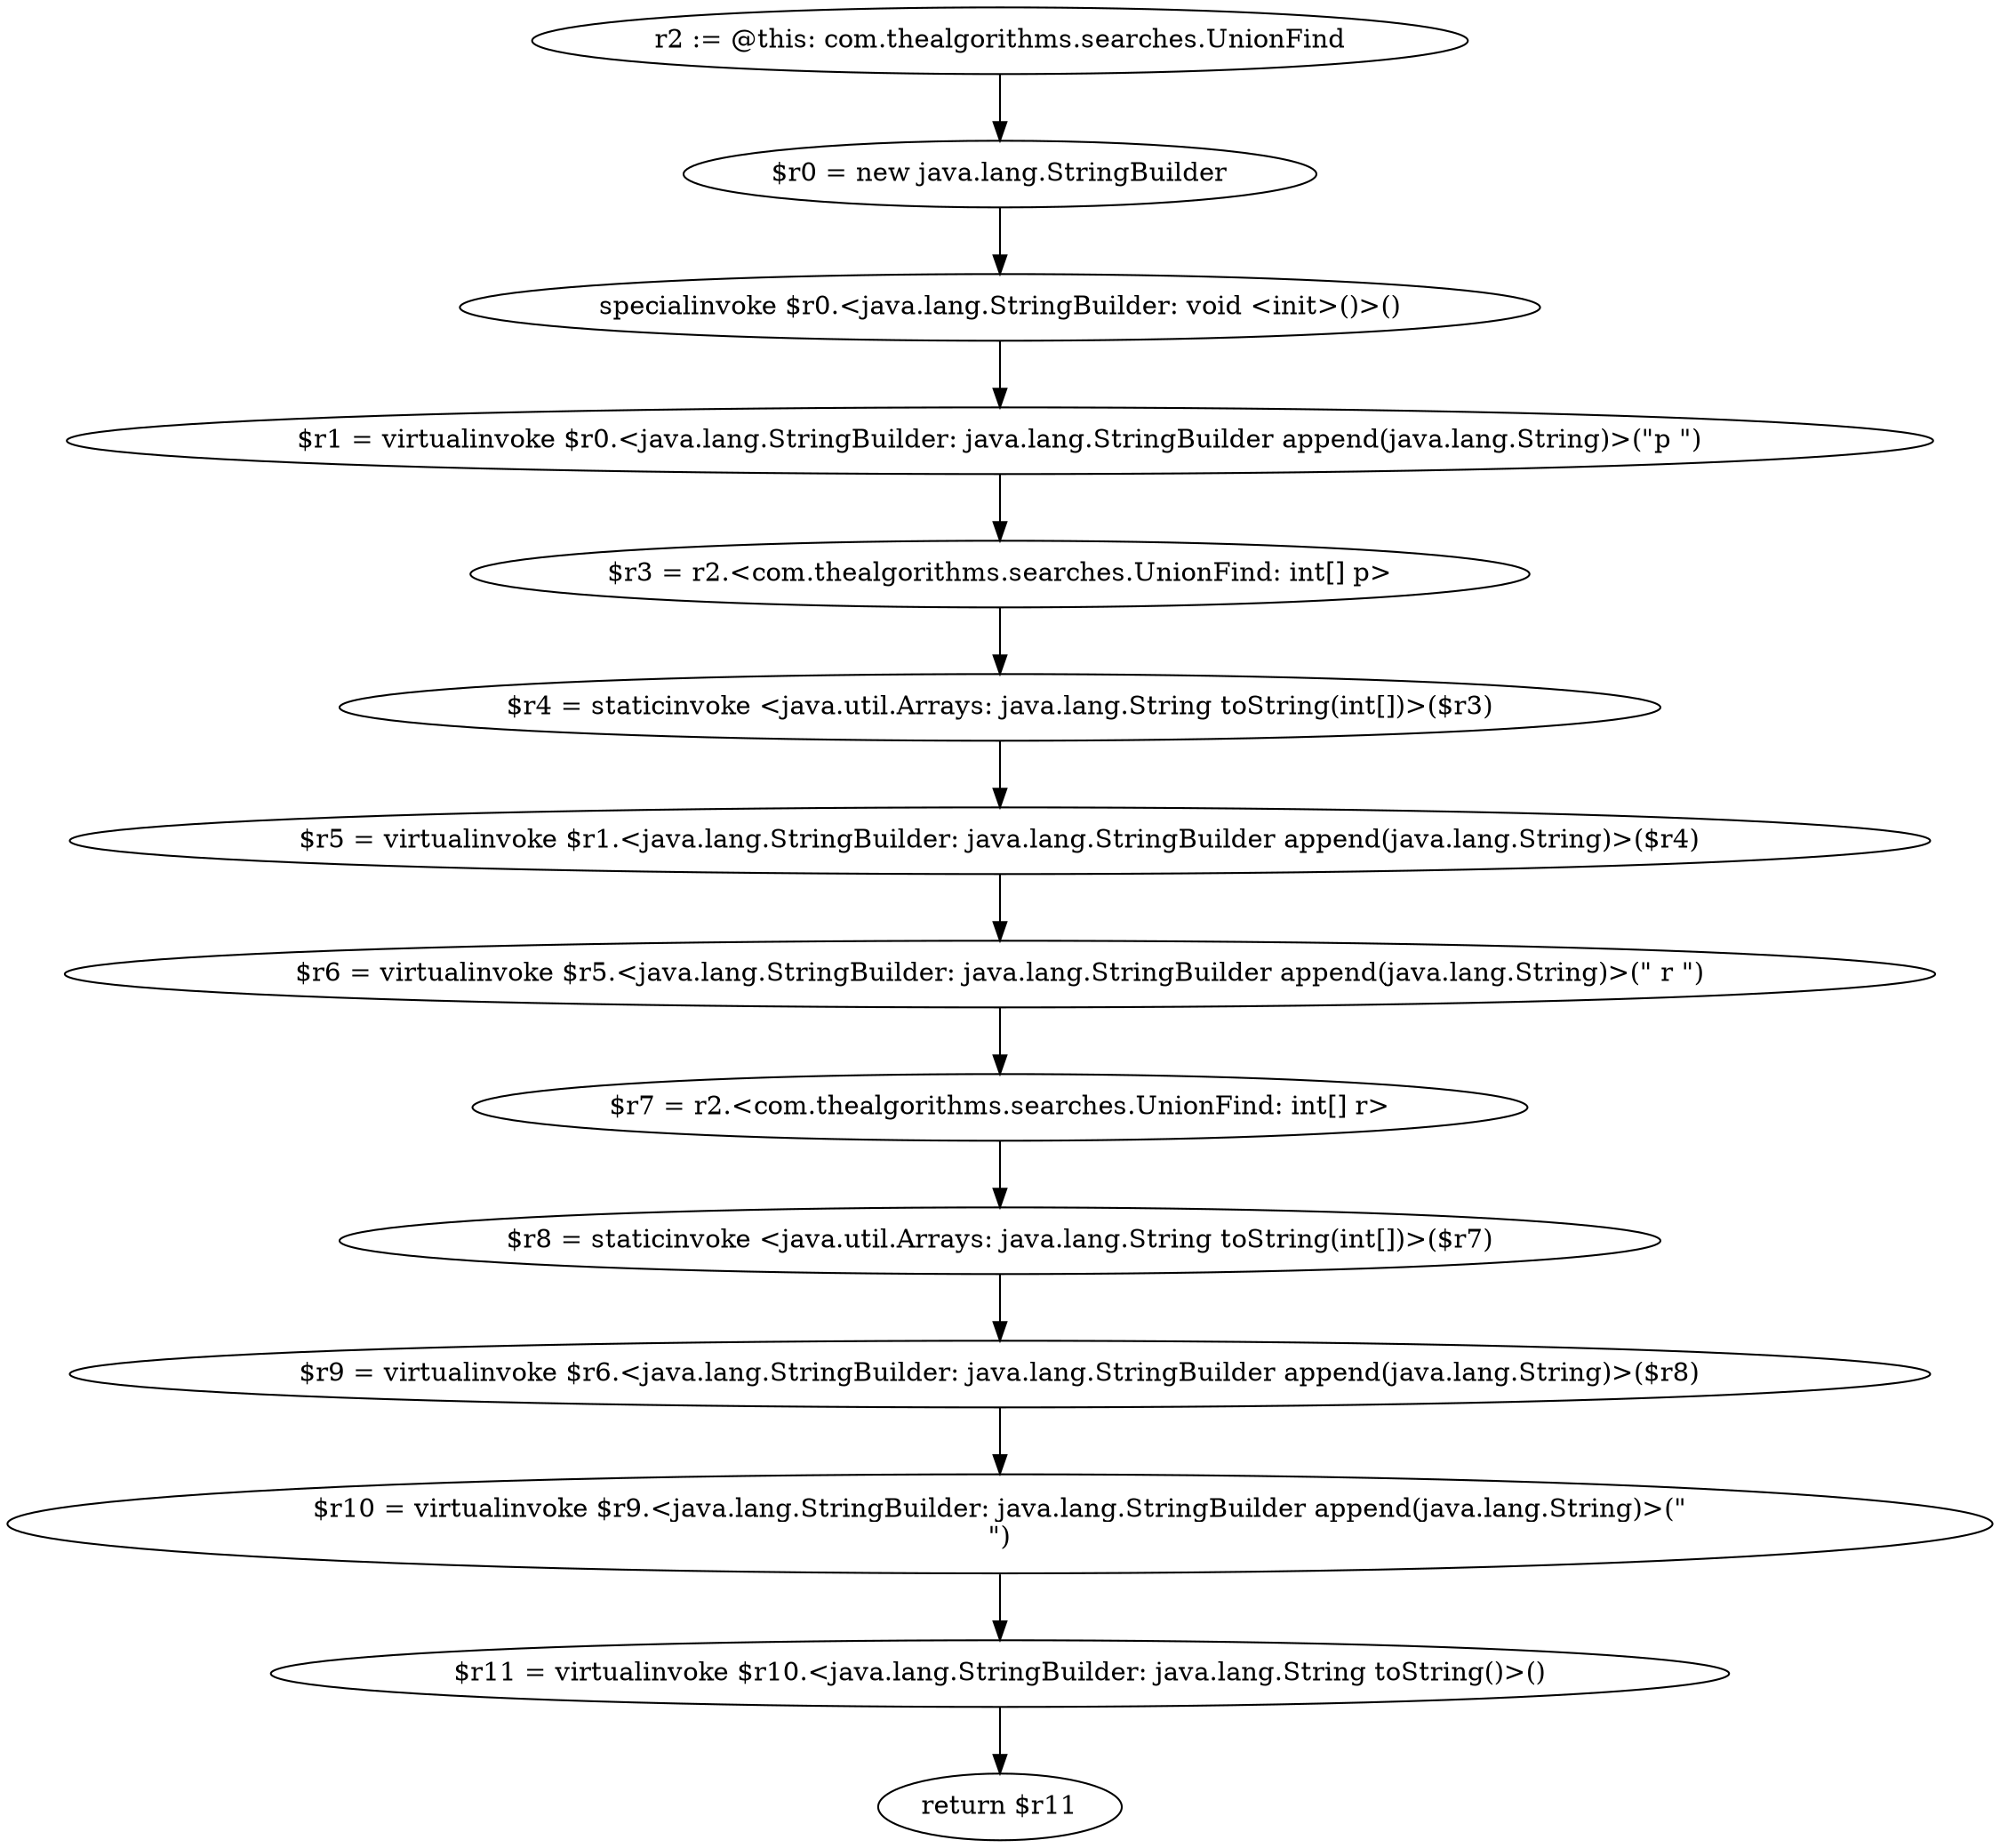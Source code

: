 digraph "unitGraph" {
    "r2 := @this: com.thealgorithms.searches.UnionFind"
    "$r0 = new java.lang.StringBuilder"
    "specialinvoke $r0.<java.lang.StringBuilder: void <init>()>()"
    "$r1 = virtualinvoke $r0.<java.lang.StringBuilder: java.lang.StringBuilder append(java.lang.String)>(\"p \")"
    "$r3 = r2.<com.thealgorithms.searches.UnionFind: int[] p>"
    "$r4 = staticinvoke <java.util.Arrays: java.lang.String toString(int[])>($r3)"
    "$r5 = virtualinvoke $r1.<java.lang.StringBuilder: java.lang.StringBuilder append(java.lang.String)>($r4)"
    "$r6 = virtualinvoke $r5.<java.lang.StringBuilder: java.lang.StringBuilder append(java.lang.String)>(\" r \")"
    "$r7 = r2.<com.thealgorithms.searches.UnionFind: int[] r>"
    "$r8 = staticinvoke <java.util.Arrays: java.lang.String toString(int[])>($r7)"
    "$r9 = virtualinvoke $r6.<java.lang.StringBuilder: java.lang.StringBuilder append(java.lang.String)>($r8)"
    "$r10 = virtualinvoke $r9.<java.lang.StringBuilder: java.lang.StringBuilder append(java.lang.String)>(\"\n\")"
    "$r11 = virtualinvoke $r10.<java.lang.StringBuilder: java.lang.String toString()>()"
    "return $r11"
    "r2 := @this: com.thealgorithms.searches.UnionFind"->"$r0 = new java.lang.StringBuilder";
    "$r0 = new java.lang.StringBuilder"->"specialinvoke $r0.<java.lang.StringBuilder: void <init>()>()";
    "specialinvoke $r0.<java.lang.StringBuilder: void <init>()>()"->"$r1 = virtualinvoke $r0.<java.lang.StringBuilder: java.lang.StringBuilder append(java.lang.String)>(\"p \")";
    "$r1 = virtualinvoke $r0.<java.lang.StringBuilder: java.lang.StringBuilder append(java.lang.String)>(\"p \")"->"$r3 = r2.<com.thealgorithms.searches.UnionFind: int[] p>";
    "$r3 = r2.<com.thealgorithms.searches.UnionFind: int[] p>"->"$r4 = staticinvoke <java.util.Arrays: java.lang.String toString(int[])>($r3)";
    "$r4 = staticinvoke <java.util.Arrays: java.lang.String toString(int[])>($r3)"->"$r5 = virtualinvoke $r1.<java.lang.StringBuilder: java.lang.StringBuilder append(java.lang.String)>($r4)";
    "$r5 = virtualinvoke $r1.<java.lang.StringBuilder: java.lang.StringBuilder append(java.lang.String)>($r4)"->"$r6 = virtualinvoke $r5.<java.lang.StringBuilder: java.lang.StringBuilder append(java.lang.String)>(\" r \")";
    "$r6 = virtualinvoke $r5.<java.lang.StringBuilder: java.lang.StringBuilder append(java.lang.String)>(\" r \")"->"$r7 = r2.<com.thealgorithms.searches.UnionFind: int[] r>";
    "$r7 = r2.<com.thealgorithms.searches.UnionFind: int[] r>"->"$r8 = staticinvoke <java.util.Arrays: java.lang.String toString(int[])>($r7)";
    "$r8 = staticinvoke <java.util.Arrays: java.lang.String toString(int[])>($r7)"->"$r9 = virtualinvoke $r6.<java.lang.StringBuilder: java.lang.StringBuilder append(java.lang.String)>($r8)";
    "$r9 = virtualinvoke $r6.<java.lang.StringBuilder: java.lang.StringBuilder append(java.lang.String)>($r8)"->"$r10 = virtualinvoke $r9.<java.lang.StringBuilder: java.lang.StringBuilder append(java.lang.String)>(\"\n\")";
    "$r10 = virtualinvoke $r9.<java.lang.StringBuilder: java.lang.StringBuilder append(java.lang.String)>(\"\n\")"->"$r11 = virtualinvoke $r10.<java.lang.StringBuilder: java.lang.String toString()>()";
    "$r11 = virtualinvoke $r10.<java.lang.StringBuilder: java.lang.String toString()>()"->"return $r11";
}
